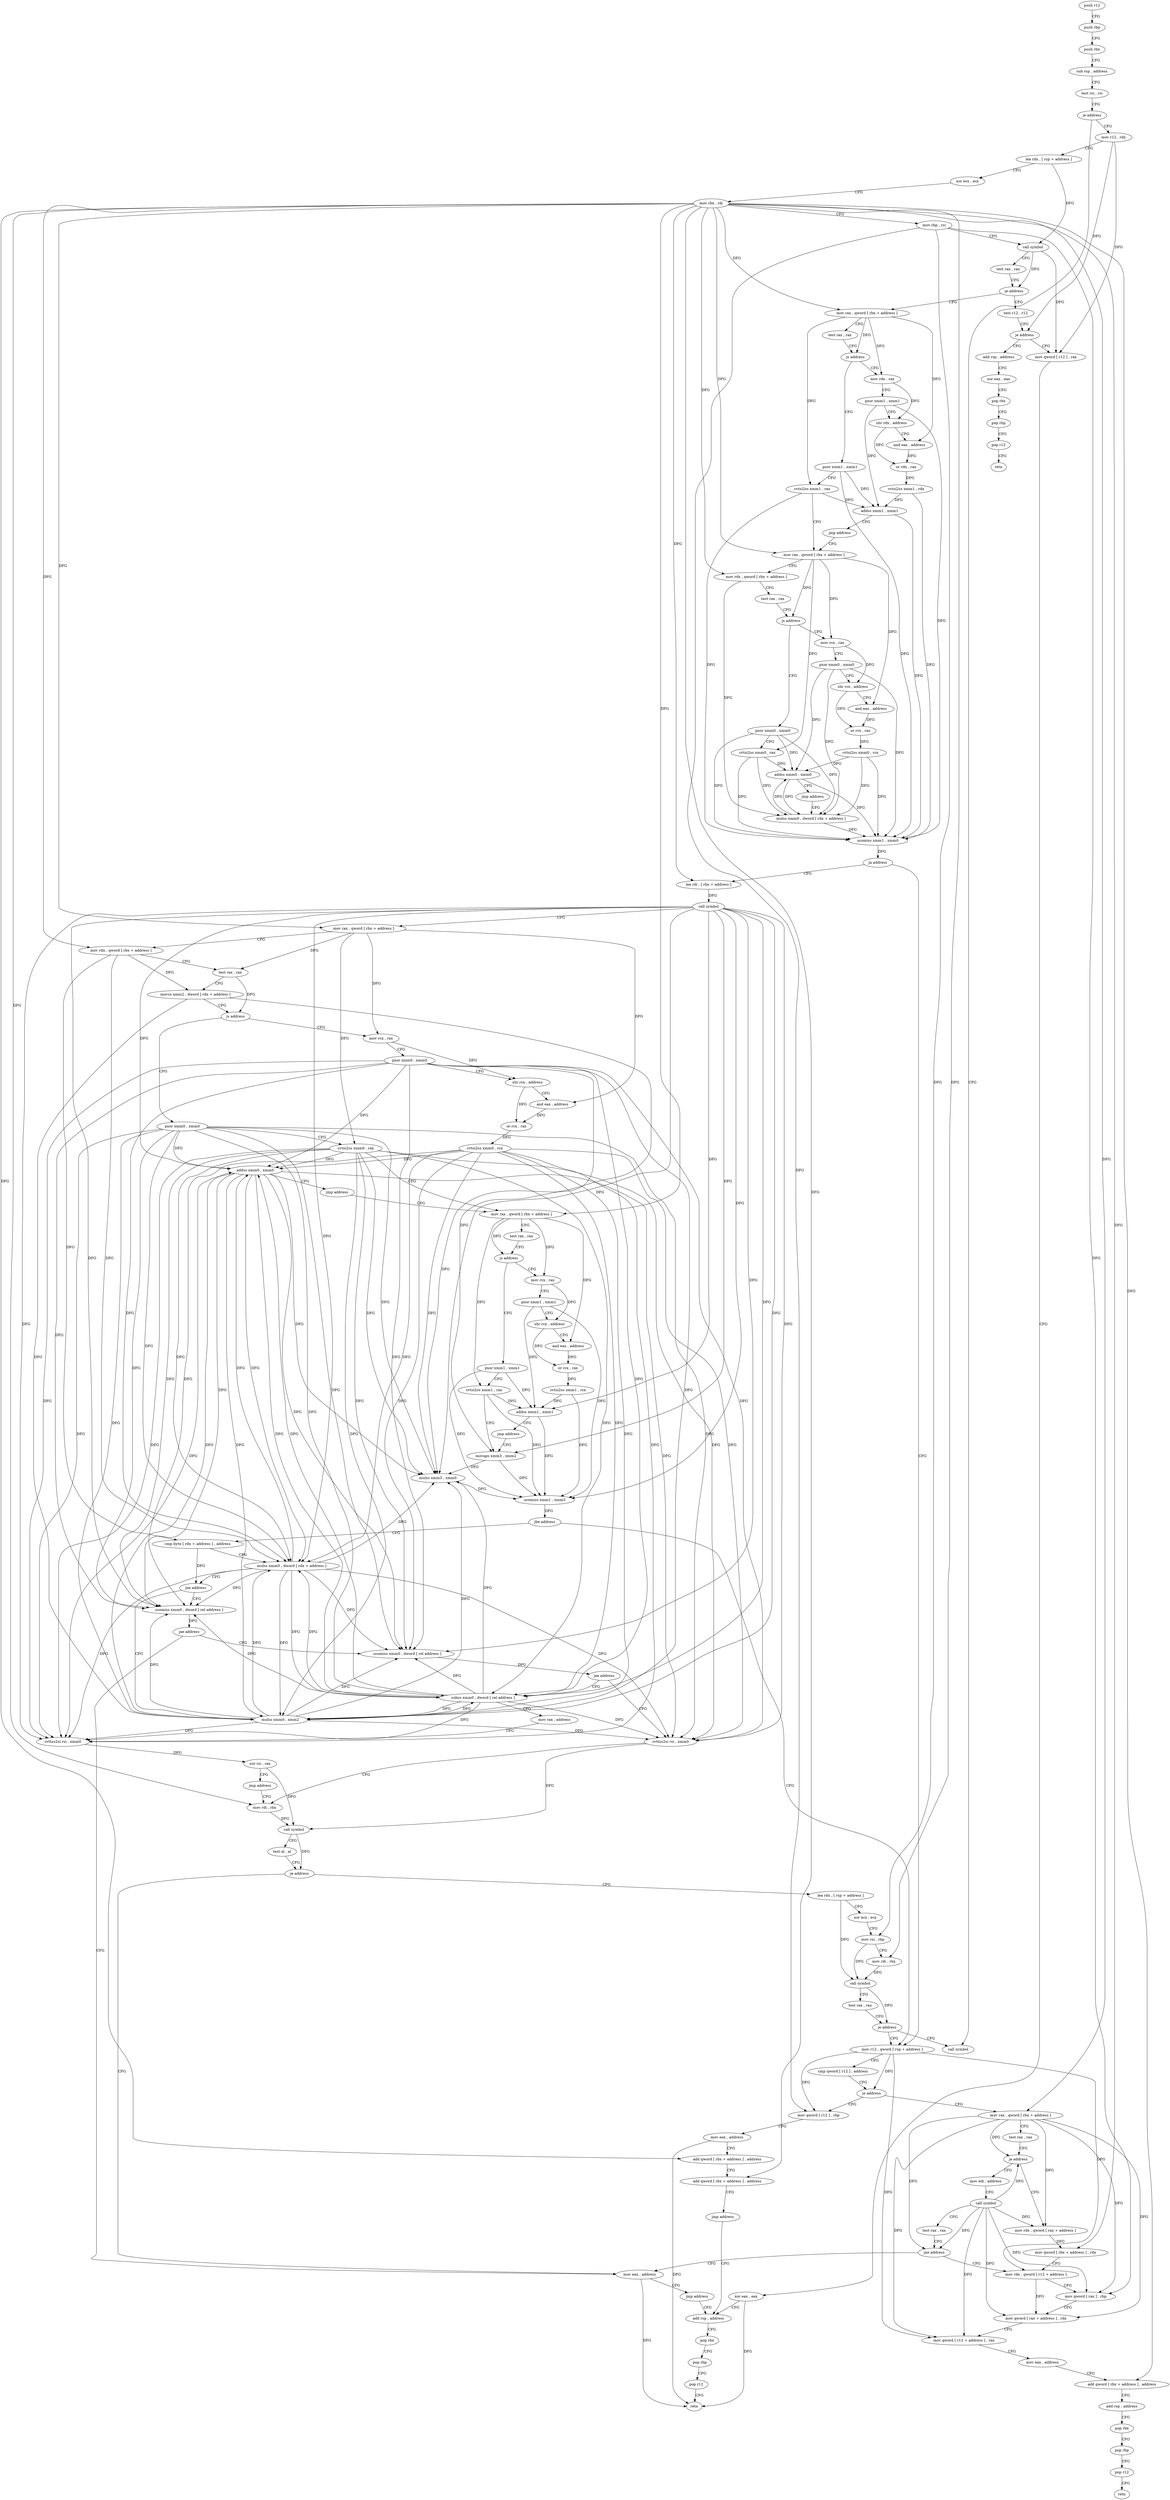digraph "func" {
"4282640" [label = "push r12" ]
"4282642" [label = "push rbp" ]
"4282643" [label = "push rbx" ]
"4282644" [label = "sub rsp , address" ]
"4282648" [label = "test rsi , rsi" ]
"4282651" [label = "je address" ]
"4283031" [label = "call symbol" ]
"4282657" [label = "mov r12 , rdx" ]
"4282660" [label = "lea rdx , [ rsp + address ]" ]
"4282665" [label = "xor ecx , ecx" ]
"4282667" [label = "mov rbx , rdi" ]
"4282670" [label = "mov rbp , rsi" ]
"4282673" [label = "call symbol" ]
"4282678" [label = "test rax , rax" ]
"4282681" [label = "je address" ]
"4282712" [label = "mov rax , qword [ rbx + address ]" ]
"4282683" [label = "test r12 , r12" ]
"4282716" [label = "test rax , rax" ]
"4282719" [label = "js address" ]
"4283040" [label = "mov rdx , rax" ]
"4282725" [label = "pxor xmm1 , xmm1" ]
"4282686" [label = "je address" ]
"4282848" [label = "add rsp , address" ]
"4282692" [label = "mov qword [ r12 ] , rax" ]
"4283043" [label = "pxor xmm1 , xmm1" ]
"4283047" [label = "shr rdx , address" ]
"4283050" [label = "and eax , address" ]
"4283053" [label = "or rdx , rax" ]
"4283056" [label = "cvtsi2ss xmm1 , rdx" ]
"4283061" [label = "addss xmm1 , xmm1" ]
"4283065" [label = "jmp address" ]
"4282734" [label = "mov rax , qword [ rbx + address ]" ]
"4282729" [label = "cvtsi2ss xmm1 , rax" ]
"4282852" [label = "xor eax , eax" ]
"4282854" [label = "pop rbx" ]
"4282855" [label = "pop rbp" ]
"4282856" [label = "pop r12" ]
"4282858" [label = "retn" ]
"4282696" [label = "xor eax , eax" ]
"4282698" [label = "add rsp , address" ]
"4282738" [label = "mov rdx , qword [ rbx + address ]" ]
"4282742" [label = "test rax , rax" ]
"4282745" [label = "js address" ]
"4283072" [label = "mov rcx , rax" ]
"4282751" [label = "pxor xmm0 , xmm0" ]
"4283075" [label = "pxor xmm0 , xmm0" ]
"4283079" [label = "shr rcx , address" ]
"4283082" [label = "and eax , address" ]
"4283085" [label = "or rcx , rax" ]
"4283088" [label = "cvtsi2ss xmm0 , rcx" ]
"4283093" [label = "addss xmm0 , xmm0" ]
"4283097" [label = "jmp address" ]
"4282760" [label = "mulss xmm0 , dword [ rdx + address ]" ]
"4282755" [label = "cvtsi2ss xmm0 , rax" ]
"4282765" [label = "ucomiss xmm1 , xmm0" ]
"4282768" [label = "ja address" ]
"4282864" [label = "lea rdi , [ rbx + address ]" ]
"4282770" [label = "mov r12 , qword [ rsp + address ]" ]
"4282868" [label = "call symbol" ]
"4282873" [label = "mov rax , qword [ rbx + address ]" ]
"4282877" [label = "mov rdx , qword [ rbx + address ]" ]
"4282881" [label = "test rax , rax" ]
"4282884" [label = "movss xmm2 , dword [ rdx + address ]" ]
"4282889" [label = "js address" ]
"4283159" [label = "mov rcx , rax" ]
"4282895" [label = "pxor xmm0 , xmm0" ]
"4282775" [label = "cmp qword [ r12 ] , address" ]
"4282780" [label = "je address" ]
"4283104" [label = "mov qword [ r12 ] , rbp" ]
"4282786" [label = "mov rax , qword [ rbx + address ]" ]
"4283162" [label = "pxor xmm0 , xmm0" ]
"4283166" [label = "shr rcx , address" ]
"4283169" [label = "and eax , address" ]
"4283172" [label = "or rcx , rax" ]
"4283175" [label = "cvtsi2ss xmm0 , rcx" ]
"4283180" [label = "addss xmm0 , xmm0" ]
"4283184" [label = "jmp address" ]
"4282904" [label = "mov rax , qword [ rbx + address ]" ]
"4282899" [label = "cvtsi2ss xmm0 , rax" ]
"4283108" [label = "mov eax , address" ]
"4283113" [label = "add qword [ rbx + address ] , address" ]
"4283118" [label = "add qword [ rbx + address ] , address" ]
"4283123" [label = "jmp address" ]
"4282790" [label = "test rax , rax" ]
"4282793" [label = "je address" ]
"4283219" [label = "mov edi , address" ]
"4282799" [label = "mov rdx , qword [ rax + address ]" ]
"4282908" [label = "test rax , rax" ]
"4282911" [label = "js address" ]
"4283189" [label = "mov rcx , rax" ]
"4282917" [label = "pxor xmm1 , xmm1" ]
"4283192" [label = "pxor xmm1 , xmm1" ]
"4283196" [label = "shr rcx , address" ]
"4283199" [label = "and eax , address" ]
"4283202" [label = "or rcx , rax" ]
"4283205" [label = "cvtsi2ss xmm1 , rcx" ]
"4283210" [label = "addss xmm1 , xmm1" ]
"4283214" [label = "jmp address" ]
"4282926" [label = "movaps xmm3 , xmm2" ]
"4282921" [label = "cvtsi2ss xmm1 , rax" ]
"4282702" [label = "pop rbx" ]
"4282703" [label = "pop rbp" ]
"4282704" [label = "pop r12" ]
"4282706" [label = "retn" ]
"4283224" [label = "call symbol" ]
"4283229" [label = "test rax , rax" ]
"4283232" [label = "jne address" ]
"4282807" [label = "mov rdx , qword [ r12 + address ]" ]
"4283238" [label = "mov eax , address" ]
"4282803" [label = "mov qword [ rbx + address ] , rdx" ]
"4282929" [label = "mulss xmm3 , xmm0" ]
"4282933" [label = "ucomiss xmm1 , xmm3" ]
"4282936" [label = "jbe address" ]
"4282942" [label = "cmp byte [ rdx + address ] , address" ]
"4282946" [label = "mulss xmm0 , dword [ rdx + address ]" ]
"4282951" [label = "jne address" ]
"4282957" [label = "ucomiss xmm0 , dword [ rel address ]" ]
"4282953" [label = "mulss xmm0 , xmm2" ]
"4282812" [label = "mov qword [ rax ] , rbp" ]
"4282815" [label = "mov qword [ rax + address ] , rdx" ]
"4282819" [label = "mov qword [ r12 + address ] , rax" ]
"4282824" [label = "mov eax , address" ]
"4282829" [label = "add qword [ rbx + address ] , address" ]
"4282834" [label = "add rsp , address" ]
"4282838" [label = "pop rbx" ]
"4282839" [label = "pop rbp" ]
"4282840" [label = "pop r12" ]
"4282842" [label = "retn" ]
"4283243" [label = "jmp address" ]
"4282964" [label = "jae address" ]
"4282970" [label = "ucomiss xmm0 , dword [ rel address ]" ]
"4282977" [label = "jae address" ]
"4283128" [label = "subss xmm0 , dword [ rel address ]" ]
"4282983" [label = "cvttss2si rsi , xmm0" ]
"4283136" [label = "mov rax , address" ]
"4283146" [label = "cvttss2si rsi , xmm0" ]
"4283151" [label = "xor rsi , rax" ]
"4283154" [label = "jmp address" ]
"4282988" [label = "mov rdi , rbx" ]
"4282991" [label = "call symbol" ]
"4282996" [label = "test al , al" ]
"4282998" [label = "je address" ]
"4283004" [label = "lea rdx , [ rsp + address ]" ]
"4283009" [label = "xor ecx , ecx" ]
"4283011" [label = "mov rsi , rbp" ]
"4283014" [label = "mov rdi , rbx" ]
"4283017" [label = "call symbol" ]
"4283022" [label = "test rax , rax" ]
"4283025" [label = "je address" ]
"4282640" -> "4282642" [ label = "CFG" ]
"4282642" -> "4282643" [ label = "CFG" ]
"4282643" -> "4282644" [ label = "CFG" ]
"4282644" -> "4282648" [ label = "CFG" ]
"4282648" -> "4282651" [ label = "CFG" ]
"4282651" -> "4283031" [ label = "CFG" ]
"4282651" -> "4282657" [ label = "CFG" ]
"4282657" -> "4282660" [ label = "CFG" ]
"4282657" -> "4282686" [ label = "DFG" ]
"4282657" -> "4282692" [ label = "DFG" ]
"4282660" -> "4282665" [ label = "CFG" ]
"4282660" -> "4282673" [ label = "DFG" ]
"4282665" -> "4282667" [ label = "CFG" ]
"4282667" -> "4282670" [ label = "CFG" ]
"4282667" -> "4282712" [ label = "DFG" ]
"4282667" -> "4282734" [ label = "DFG" ]
"4282667" -> "4282738" [ label = "DFG" ]
"4282667" -> "4282864" [ label = "DFG" ]
"4282667" -> "4282873" [ label = "DFG" ]
"4282667" -> "4282877" [ label = "DFG" ]
"4282667" -> "4283113" [ label = "DFG" ]
"4282667" -> "4283118" [ label = "DFG" ]
"4282667" -> "4282786" [ label = "DFG" ]
"4282667" -> "4282904" [ label = "DFG" ]
"4282667" -> "4282803" [ label = "DFG" ]
"4282667" -> "4282829" [ label = "DFG" ]
"4282667" -> "4282988" [ label = "DFG" ]
"4282667" -> "4283014" [ label = "DFG" ]
"4282670" -> "4282673" [ label = "CFG" ]
"4282670" -> "4283104" [ label = "DFG" ]
"4282670" -> "4282812" [ label = "DFG" ]
"4282670" -> "4283011" [ label = "DFG" ]
"4282673" -> "4282678" [ label = "CFG" ]
"4282673" -> "4282681" [ label = "DFG" ]
"4282673" -> "4282692" [ label = "DFG" ]
"4282678" -> "4282681" [ label = "CFG" ]
"4282681" -> "4282712" [ label = "CFG" ]
"4282681" -> "4282683" [ label = "CFG" ]
"4282712" -> "4282716" [ label = "CFG" ]
"4282712" -> "4282719" [ label = "DFG" ]
"4282712" -> "4283040" [ label = "DFG" ]
"4282712" -> "4283050" [ label = "DFG" ]
"4282712" -> "4282729" [ label = "DFG" ]
"4282683" -> "4282686" [ label = "CFG" ]
"4282716" -> "4282719" [ label = "CFG" ]
"4282719" -> "4283040" [ label = "CFG" ]
"4282719" -> "4282725" [ label = "CFG" ]
"4283040" -> "4283043" [ label = "CFG" ]
"4283040" -> "4283047" [ label = "DFG" ]
"4282725" -> "4282729" [ label = "CFG" ]
"4282725" -> "4283061" [ label = "DFG" ]
"4282725" -> "4282765" [ label = "DFG" ]
"4282686" -> "4282848" [ label = "CFG" ]
"4282686" -> "4282692" [ label = "CFG" ]
"4282848" -> "4282852" [ label = "CFG" ]
"4282692" -> "4282696" [ label = "CFG" ]
"4283043" -> "4283047" [ label = "CFG" ]
"4283043" -> "4283061" [ label = "DFG" ]
"4283043" -> "4282765" [ label = "DFG" ]
"4283047" -> "4283050" [ label = "CFG" ]
"4283047" -> "4283053" [ label = "DFG" ]
"4283050" -> "4283053" [ label = "DFG" ]
"4283053" -> "4283056" [ label = "DFG" ]
"4283056" -> "4283061" [ label = "DFG" ]
"4283056" -> "4282765" [ label = "DFG" ]
"4283061" -> "4283065" [ label = "CFG" ]
"4283061" -> "4282765" [ label = "DFG" ]
"4283065" -> "4282734" [ label = "CFG" ]
"4282734" -> "4282738" [ label = "CFG" ]
"4282734" -> "4282745" [ label = "DFG" ]
"4282734" -> "4283072" [ label = "DFG" ]
"4282734" -> "4283082" [ label = "DFG" ]
"4282734" -> "4282755" [ label = "DFG" ]
"4282729" -> "4282734" [ label = "CFG" ]
"4282729" -> "4283061" [ label = "DFG" ]
"4282729" -> "4282765" [ label = "DFG" ]
"4282852" -> "4282854" [ label = "CFG" ]
"4282854" -> "4282855" [ label = "CFG" ]
"4282855" -> "4282856" [ label = "CFG" ]
"4282856" -> "4282858" [ label = "CFG" ]
"4282696" -> "4282698" [ label = "CFG" ]
"4282696" -> "4282706" [ label = "DFG" ]
"4282698" -> "4282702" [ label = "CFG" ]
"4282738" -> "4282742" [ label = "CFG" ]
"4282738" -> "4282760" [ label = "DFG" ]
"4282742" -> "4282745" [ label = "CFG" ]
"4282745" -> "4283072" [ label = "CFG" ]
"4282745" -> "4282751" [ label = "CFG" ]
"4283072" -> "4283075" [ label = "CFG" ]
"4283072" -> "4283079" [ label = "DFG" ]
"4282751" -> "4282755" [ label = "CFG" ]
"4282751" -> "4283093" [ label = "DFG" ]
"4282751" -> "4282760" [ label = "DFG" ]
"4282751" -> "4282765" [ label = "DFG" ]
"4283075" -> "4283079" [ label = "CFG" ]
"4283075" -> "4283093" [ label = "DFG" ]
"4283075" -> "4282760" [ label = "DFG" ]
"4283075" -> "4282765" [ label = "DFG" ]
"4283079" -> "4283082" [ label = "CFG" ]
"4283079" -> "4283085" [ label = "DFG" ]
"4283082" -> "4283085" [ label = "DFG" ]
"4283085" -> "4283088" [ label = "DFG" ]
"4283088" -> "4283093" [ label = "DFG" ]
"4283088" -> "4282760" [ label = "DFG" ]
"4283088" -> "4282765" [ label = "DFG" ]
"4283093" -> "4283097" [ label = "CFG" ]
"4283093" -> "4282760" [ label = "DFG" ]
"4283093" -> "4282765" [ label = "DFG" ]
"4283097" -> "4282760" [ label = "CFG" ]
"4282760" -> "4282765" [ label = "DFG" ]
"4282760" -> "4283093" [ label = "DFG" ]
"4282755" -> "4282760" [ label = "DFG" ]
"4282755" -> "4283093" [ label = "DFG" ]
"4282755" -> "4282765" [ label = "DFG" ]
"4282765" -> "4282768" [ label = "DFG" ]
"4282768" -> "4282864" [ label = "CFG" ]
"4282768" -> "4282770" [ label = "CFG" ]
"4282864" -> "4282868" [ label = "DFG" ]
"4282770" -> "4282775" [ label = "CFG" ]
"4282770" -> "4282780" [ label = "DFG" ]
"4282770" -> "4283104" [ label = "DFG" ]
"4282770" -> "4282807" [ label = "DFG" ]
"4282770" -> "4282819" [ label = "DFG" ]
"4282868" -> "4282873" [ label = "CFG" ]
"4282868" -> "4283180" [ label = "DFG" ]
"4282868" -> "4282929" [ label = "DFG" ]
"4282868" -> "4282946" [ label = "DFG" ]
"4282868" -> "4282957" [ label = "DFG" ]
"4282868" -> "4282953" [ label = "DFG" ]
"4282868" -> "4282970" [ label = "DFG" ]
"4282868" -> "4283128" [ label = "DFG" ]
"4282868" -> "4283146" [ label = "DFG" ]
"4282868" -> "4282983" [ label = "DFG" ]
"4282868" -> "4283210" [ label = "DFG" ]
"4282868" -> "4282933" [ label = "DFG" ]
"4282868" -> "4282926" [ label = "DFG" ]
"4282873" -> "4282877" [ label = "CFG" ]
"4282873" -> "4282881" [ label = "DFG" ]
"4282873" -> "4283159" [ label = "DFG" ]
"4282873" -> "4283169" [ label = "DFG" ]
"4282873" -> "4282899" [ label = "DFG" ]
"4282877" -> "4282881" [ label = "CFG" ]
"4282877" -> "4282884" [ label = "DFG" ]
"4282877" -> "4282942" [ label = "DFG" ]
"4282877" -> "4282946" [ label = "DFG" ]
"4282881" -> "4282884" [ label = "CFG" ]
"4282881" -> "4282889" [ label = "DFG" ]
"4282884" -> "4282889" [ label = "CFG" ]
"4282884" -> "4282926" [ label = "DFG" ]
"4282884" -> "4282953" [ label = "DFG" ]
"4282889" -> "4283159" [ label = "CFG" ]
"4282889" -> "4282895" [ label = "CFG" ]
"4283159" -> "4283162" [ label = "CFG" ]
"4283159" -> "4283166" [ label = "DFG" ]
"4282895" -> "4282899" [ label = "CFG" ]
"4282895" -> "4283180" [ label = "DFG" ]
"4282895" -> "4282929" [ label = "DFG" ]
"4282895" -> "4282946" [ label = "DFG" ]
"4282895" -> "4282957" [ label = "DFG" ]
"4282895" -> "4282953" [ label = "DFG" ]
"4282895" -> "4282970" [ label = "DFG" ]
"4282895" -> "4283128" [ label = "DFG" ]
"4282895" -> "4283146" [ label = "DFG" ]
"4282895" -> "4282983" [ label = "DFG" ]
"4282775" -> "4282780" [ label = "CFG" ]
"4282780" -> "4283104" [ label = "CFG" ]
"4282780" -> "4282786" [ label = "CFG" ]
"4283104" -> "4283108" [ label = "CFG" ]
"4282786" -> "4282790" [ label = "CFG" ]
"4282786" -> "4282793" [ label = "DFG" ]
"4282786" -> "4283232" [ label = "DFG" ]
"4282786" -> "4282799" [ label = "DFG" ]
"4282786" -> "4282812" [ label = "DFG" ]
"4282786" -> "4282815" [ label = "DFG" ]
"4282786" -> "4282819" [ label = "DFG" ]
"4283162" -> "4283166" [ label = "CFG" ]
"4283162" -> "4283180" [ label = "DFG" ]
"4283162" -> "4282929" [ label = "DFG" ]
"4283162" -> "4282946" [ label = "DFG" ]
"4283162" -> "4282957" [ label = "DFG" ]
"4283162" -> "4282953" [ label = "DFG" ]
"4283162" -> "4282970" [ label = "DFG" ]
"4283162" -> "4283128" [ label = "DFG" ]
"4283162" -> "4283146" [ label = "DFG" ]
"4283162" -> "4282983" [ label = "DFG" ]
"4283166" -> "4283169" [ label = "CFG" ]
"4283166" -> "4283172" [ label = "DFG" ]
"4283169" -> "4283172" [ label = "DFG" ]
"4283172" -> "4283175" [ label = "DFG" ]
"4283175" -> "4283180" [ label = "DFG" ]
"4283175" -> "4282929" [ label = "DFG" ]
"4283175" -> "4282946" [ label = "DFG" ]
"4283175" -> "4282957" [ label = "DFG" ]
"4283175" -> "4282953" [ label = "DFG" ]
"4283175" -> "4282970" [ label = "DFG" ]
"4283175" -> "4283128" [ label = "DFG" ]
"4283175" -> "4283146" [ label = "DFG" ]
"4283175" -> "4282983" [ label = "DFG" ]
"4283180" -> "4283184" [ label = "CFG" ]
"4283180" -> "4282929" [ label = "DFG" ]
"4283180" -> "4282946" [ label = "DFG" ]
"4283180" -> "4282957" [ label = "DFG" ]
"4283180" -> "4282953" [ label = "DFG" ]
"4283180" -> "4282970" [ label = "DFG" ]
"4283180" -> "4283128" [ label = "DFG" ]
"4283180" -> "4283146" [ label = "DFG" ]
"4283180" -> "4282983" [ label = "DFG" ]
"4283184" -> "4282904" [ label = "CFG" ]
"4282904" -> "4282908" [ label = "CFG" ]
"4282904" -> "4282911" [ label = "DFG" ]
"4282904" -> "4283189" [ label = "DFG" ]
"4282904" -> "4283199" [ label = "DFG" ]
"4282904" -> "4282921" [ label = "DFG" ]
"4282899" -> "4282904" [ label = "CFG" ]
"4282899" -> "4283180" [ label = "DFG" ]
"4282899" -> "4282929" [ label = "DFG" ]
"4282899" -> "4282946" [ label = "DFG" ]
"4282899" -> "4282957" [ label = "DFG" ]
"4282899" -> "4282953" [ label = "DFG" ]
"4282899" -> "4282970" [ label = "DFG" ]
"4282899" -> "4283128" [ label = "DFG" ]
"4282899" -> "4283146" [ label = "DFG" ]
"4282899" -> "4282983" [ label = "DFG" ]
"4283108" -> "4283113" [ label = "CFG" ]
"4283108" -> "4282706" [ label = "DFG" ]
"4283113" -> "4283118" [ label = "CFG" ]
"4283118" -> "4283123" [ label = "CFG" ]
"4283123" -> "4282698" [ label = "CFG" ]
"4282790" -> "4282793" [ label = "CFG" ]
"4282793" -> "4283219" [ label = "CFG" ]
"4282793" -> "4282799" [ label = "CFG" ]
"4283219" -> "4283224" [ label = "CFG" ]
"4282799" -> "4282803" [ label = "DFG" ]
"4282908" -> "4282911" [ label = "CFG" ]
"4282911" -> "4283189" [ label = "CFG" ]
"4282911" -> "4282917" [ label = "CFG" ]
"4283189" -> "4283192" [ label = "CFG" ]
"4283189" -> "4283196" [ label = "DFG" ]
"4282917" -> "4282921" [ label = "CFG" ]
"4282917" -> "4283210" [ label = "DFG" ]
"4282917" -> "4282933" [ label = "DFG" ]
"4283192" -> "4283196" [ label = "CFG" ]
"4283192" -> "4283210" [ label = "DFG" ]
"4283192" -> "4282933" [ label = "DFG" ]
"4283196" -> "4283199" [ label = "CFG" ]
"4283196" -> "4283202" [ label = "DFG" ]
"4283199" -> "4283202" [ label = "DFG" ]
"4283202" -> "4283205" [ label = "DFG" ]
"4283205" -> "4283210" [ label = "DFG" ]
"4283205" -> "4282933" [ label = "DFG" ]
"4283210" -> "4283214" [ label = "CFG" ]
"4283210" -> "4282933" [ label = "DFG" ]
"4283214" -> "4282926" [ label = "CFG" ]
"4282926" -> "4282929" [ label = "DFG" ]
"4282926" -> "4282933" [ label = "DFG" ]
"4282921" -> "4282926" [ label = "CFG" ]
"4282921" -> "4283210" [ label = "DFG" ]
"4282921" -> "4282933" [ label = "DFG" ]
"4282702" -> "4282703" [ label = "CFG" ]
"4282703" -> "4282704" [ label = "CFG" ]
"4282704" -> "4282706" [ label = "CFG" ]
"4283224" -> "4283229" [ label = "CFG" ]
"4283224" -> "4282793" [ label = "DFG" ]
"4283224" -> "4283232" [ label = "DFG" ]
"4283224" -> "4282799" [ label = "DFG" ]
"4283224" -> "4282812" [ label = "DFG" ]
"4283224" -> "4282815" [ label = "DFG" ]
"4283224" -> "4282819" [ label = "DFG" ]
"4283229" -> "4283232" [ label = "CFG" ]
"4283232" -> "4282807" [ label = "CFG" ]
"4283232" -> "4283238" [ label = "CFG" ]
"4282807" -> "4282812" [ label = "CFG" ]
"4282807" -> "4282815" [ label = "DFG" ]
"4283238" -> "4283243" [ label = "CFG" ]
"4283238" -> "4282706" [ label = "DFG" ]
"4282803" -> "4282807" [ label = "CFG" ]
"4282929" -> "4282933" [ label = "DFG" ]
"4282933" -> "4282936" [ label = "DFG" ]
"4282936" -> "4282770" [ label = "CFG" ]
"4282936" -> "4282942" [ label = "CFG" ]
"4282942" -> "4282946" [ label = "CFG" ]
"4282942" -> "4282951" [ label = "DFG" ]
"4282946" -> "4282951" [ label = "CFG" ]
"4282946" -> "4283180" [ label = "DFG" ]
"4282946" -> "4282929" [ label = "DFG" ]
"4282946" -> "4282957" [ label = "DFG" ]
"4282946" -> "4282953" [ label = "DFG" ]
"4282946" -> "4282970" [ label = "DFG" ]
"4282946" -> "4283128" [ label = "DFG" ]
"4282946" -> "4283146" [ label = "DFG" ]
"4282946" -> "4282983" [ label = "DFG" ]
"4282951" -> "4282957" [ label = "CFG" ]
"4282951" -> "4282953" [ label = "CFG" ]
"4282957" -> "4282964" [ label = "DFG" ]
"4282953" -> "4282957" [ label = "DFG" ]
"4282953" -> "4283180" [ label = "DFG" ]
"4282953" -> "4282929" [ label = "DFG" ]
"4282953" -> "4282946" [ label = "DFG" ]
"4282953" -> "4282970" [ label = "DFG" ]
"4282953" -> "4283128" [ label = "DFG" ]
"4282953" -> "4283146" [ label = "DFG" ]
"4282953" -> "4282983" [ label = "DFG" ]
"4282812" -> "4282815" [ label = "CFG" ]
"4282815" -> "4282819" [ label = "CFG" ]
"4282819" -> "4282824" [ label = "CFG" ]
"4282824" -> "4282829" [ label = "CFG" ]
"4282829" -> "4282834" [ label = "CFG" ]
"4282834" -> "4282838" [ label = "CFG" ]
"4282838" -> "4282839" [ label = "CFG" ]
"4282839" -> "4282840" [ label = "CFG" ]
"4282840" -> "4282842" [ label = "CFG" ]
"4283243" -> "4282698" [ label = "CFG" ]
"4282964" -> "4283238" [ label = "CFG" ]
"4282964" -> "4282970" [ label = "CFG" ]
"4282970" -> "4282977" [ label = "DFG" ]
"4282977" -> "4283128" [ label = "CFG" ]
"4282977" -> "4282983" [ label = "CFG" ]
"4283128" -> "4283136" [ label = "CFG" ]
"4283128" -> "4283180" [ label = "DFG" ]
"4283128" -> "4282929" [ label = "DFG" ]
"4283128" -> "4282957" [ label = "DFG" ]
"4283128" -> "4282970" [ label = "DFG" ]
"4283128" -> "4282946" [ label = "DFG" ]
"4283128" -> "4282953" [ label = "DFG" ]
"4283128" -> "4283146" [ label = "DFG" ]
"4283128" -> "4282983" [ label = "DFG" ]
"4282983" -> "4282988" [ label = "CFG" ]
"4282983" -> "4282991" [ label = "DFG" ]
"4283136" -> "4283146" [ label = "CFG" ]
"4283146" -> "4283151" [ label = "DFG" ]
"4283151" -> "4283154" [ label = "CFG" ]
"4283151" -> "4282991" [ label = "DFG" ]
"4283154" -> "4282988" [ label = "CFG" ]
"4282988" -> "4282991" [ label = "DFG" ]
"4282991" -> "4282996" [ label = "CFG" ]
"4282991" -> "4282998" [ label = "DFG" ]
"4282996" -> "4282998" [ label = "CFG" ]
"4282998" -> "4283238" [ label = "CFG" ]
"4282998" -> "4283004" [ label = "CFG" ]
"4283004" -> "4283009" [ label = "CFG" ]
"4283004" -> "4283017" [ label = "DFG" ]
"4283009" -> "4283011" [ label = "CFG" ]
"4283011" -> "4283014" [ label = "CFG" ]
"4283011" -> "4283017" [ label = "DFG" ]
"4283014" -> "4283017" [ label = "DFG" ]
"4283017" -> "4283022" [ label = "CFG" ]
"4283017" -> "4283025" [ label = "DFG" ]
"4283022" -> "4283025" [ label = "CFG" ]
"4283025" -> "4282770" [ label = "CFG" ]
"4283025" -> "4283031" [ label = "CFG" ]
}
